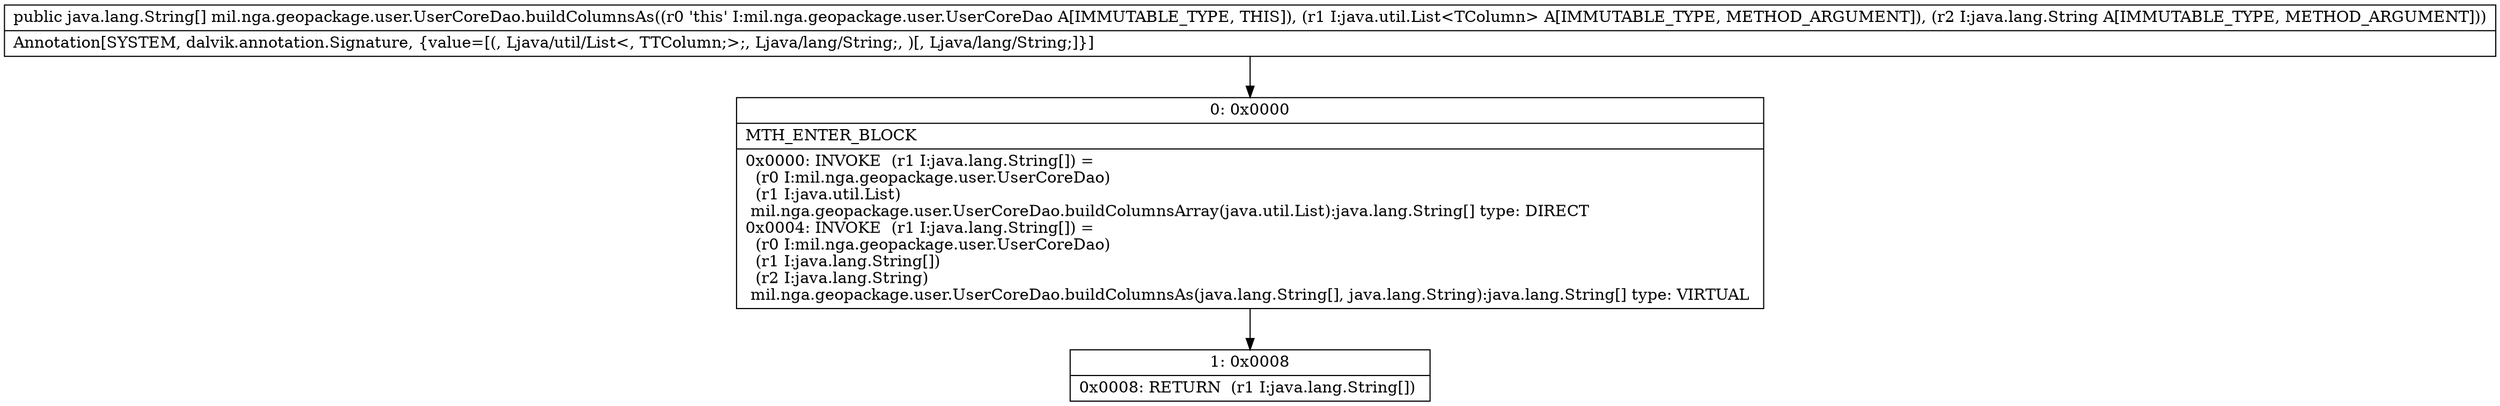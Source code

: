 digraph "CFG formil.nga.geopackage.user.UserCoreDao.buildColumnsAs(Ljava\/util\/List;Ljava\/lang\/String;)[Ljava\/lang\/String;" {
Node_0 [shape=record,label="{0\:\ 0x0000|MTH_ENTER_BLOCK\l|0x0000: INVOKE  (r1 I:java.lang.String[]) = \l  (r0 I:mil.nga.geopackage.user.UserCoreDao)\l  (r1 I:java.util.List)\l mil.nga.geopackage.user.UserCoreDao.buildColumnsArray(java.util.List):java.lang.String[] type: DIRECT \l0x0004: INVOKE  (r1 I:java.lang.String[]) = \l  (r0 I:mil.nga.geopackage.user.UserCoreDao)\l  (r1 I:java.lang.String[])\l  (r2 I:java.lang.String)\l mil.nga.geopackage.user.UserCoreDao.buildColumnsAs(java.lang.String[], java.lang.String):java.lang.String[] type: VIRTUAL \l}"];
Node_1 [shape=record,label="{1\:\ 0x0008|0x0008: RETURN  (r1 I:java.lang.String[]) \l}"];
MethodNode[shape=record,label="{public java.lang.String[] mil.nga.geopackage.user.UserCoreDao.buildColumnsAs((r0 'this' I:mil.nga.geopackage.user.UserCoreDao A[IMMUTABLE_TYPE, THIS]), (r1 I:java.util.List\<TColumn\> A[IMMUTABLE_TYPE, METHOD_ARGUMENT]), (r2 I:java.lang.String A[IMMUTABLE_TYPE, METHOD_ARGUMENT]))  | Annotation[SYSTEM, dalvik.annotation.Signature, \{value=[(, Ljava\/util\/List\<, TTColumn;\>;, Ljava\/lang\/String;, )[, Ljava\/lang\/String;]\}]\l}"];
MethodNode -> Node_0;
Node_0 -> Node_1;
}

